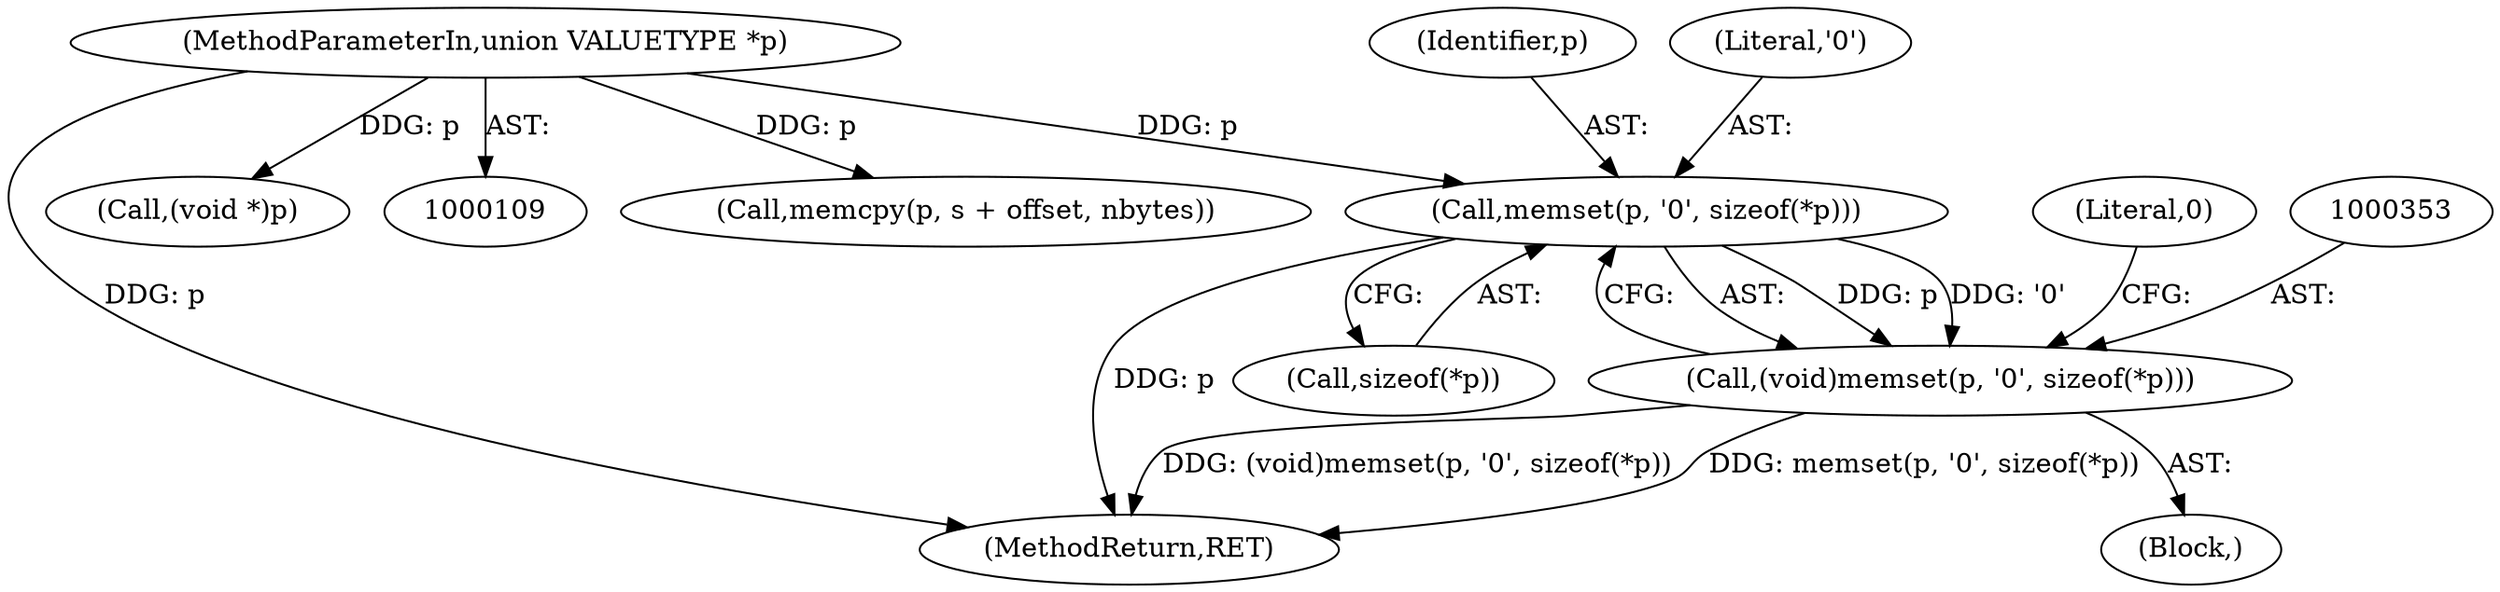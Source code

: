 digraph "0_file_4a284c89d6ef11aca34da65da7d673050a5ea320_3@API" {
"1000354" [label="(Call,memset(p, '\0', sizeof(*p)))"];
"1000111" [label="(MethodParameterIn,union VALUETYPE *p)"];
"1000352" [label="(Call,(void)memset(p, '\0', sizeof(*p)))"];
"1000383" [label="(Call,memcpy(p, s + offset, nbytes))"];
"1000352" [label="(Call,(void)memset(p, '\0', sizeof(*p)))"];
"1000111" [label="(MethodParameterIn,union VALUETYPE *p)"];
"1000361" [label="(Literal,0)"];
"1000413" [label="(MethodReturn,RET)"];
"1000354" [label="(Call,memset(p, '\0', sizeof(*p)))"];
"1000355" [label="(Identifier,p)"];
"1000401" [label="(Call,(void *)p)"];
"1000357" [label="(Call,sizeof(*p))"];
"1000351" [label="(Block,)"];
"1000356" [label="(Literal,'\0')"];
"1000354" -> "1000352"  [label="AST: "];
"1000354" -> "1000357"  [label="CFG: "];
"1000355" -> "1000354"  [label="AST: "];
"1000356" -> "1000354"  [label="AST: "];
"1000357" -> "1000354"  [label="AST: "];
"1000352" -> "1000354"  [label="CFG: "];
"1000354" -> "1000413"  [label="DDG: p"];
"1000354" -> "1000352"  [label="DDG: p"];
"1000354" -> "1000352"  [label="DDG: '\0'"];
"1000111" -> "1000354"  [label="DDG: p"];
"1000111" -> "1000109"  [label="AST: "];
"1000111" -> "1000413"  [label="DDG: p"];
"1000111" -> "1000383"  [label="DDG: p"];
"1000111" -> "1000401"  [label="DDG: p"];
"1000352" -> "1000351"  [label="AST: "];
"1000353" -> "1000352"  [label="AST: "];
"1000361" -> "1000352"  [label="CFG: "];
"1000352" -> "1000413"  [label="DDG: (void)memset(p, '\0', sizeof(*p))"];
"1000352" -> "1000413"  [label="DDG: memset(p, '\0', sizeof(*p))"];
}
